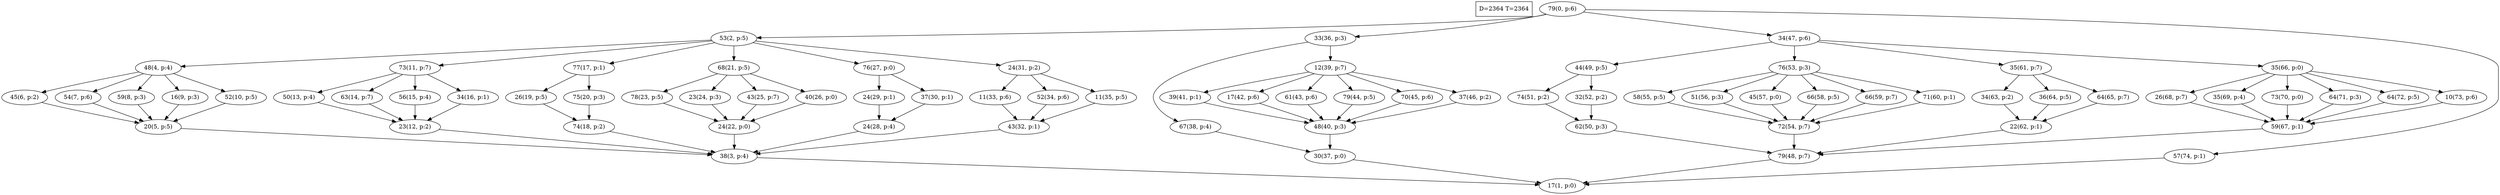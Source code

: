 digraph Task {
i [shape=box, label="D=2364 T=2364"]; 
0 [label="79(0, p:6)"];
1 [label="17(1, p:0)"];
2 [label="53(2, p:5)"];
3 [label="38(3, p:4)"];
4 [label="48(4, p:4)"];
5 [label="20(5, p:5)"];
6 [label="45(6, p:2)"];
7 [label="54(7, p:6)"];
8 [label="59(8, p:3)"];
9 [label="16(9, p:3)"];
10 [label="52(10, p:5)"];
11 [label="73(11, p:7)"];
12 [label="23(12, p:2)"];
13 [label="50(13, p:4)"];
14 [label="63(14, p:7)"];
15 [label="56(15, p:4)"];
16 [label="34(16, p:1)"];
17 [label="77(17, p:1)"];
18 [label="74(18, p:2)"];
19 [label="26(19, p:5)"];
20 [label="75(20, p:3)"];
21 [label="68(21, p:5)"];
22 [label="24(22, p:0)"];
23 [label="78(23, p:5)"];
24 [label="23(24, p:3)"];
25 [label="43(25, p:7)"];
26 [label="40(26, p:0)"];
27 [label="76(27, p:0)"];
28 [label="24(28, p:4)"];
29 [label="24(29, p:1)"];
30 [label="37(30, p:1)"];
31 [label="24(31, p:2)"];
32 [label="43(32, p:1)"];
33 [label="11(33, p:6)"];
34 [label="52(34, p:6)"];
35 [label="11(35, p:5)"];
36 [label="33(36, p:3)"];
37 [label="30(37, p:0)"];
38 [label="67(38, p:4)"];
39 [label="12(39, p:7)"];
40 [label="48(40, p:3)"];
41 [label="39(41, p:1)"];
42 [label="17(42, p:6)"];
43 [label="61(43, p:6)"];
44 [label="79(44, p:5)"];
45 [label="70(45, p:6)"];
46 [label="37(46, p:2)"];
47 [label="34(47, p:6)"];
48 [label="79(48, p:7)"];
49 [label="44(49, p:5)"];
50 [label="62(50, p:3)"];
51 [label="74(51, p:2)"];
52 [label="32(52, p:2)"];
53 [label="76(53, p:3)"];
54 [label="72(54, p:7)"];
55 [label="58(55, p:5)"];
56 [label="51(56, p:3)"];
57 [label="45(57, p:0)"];
58 [label="66(58, p:5)"];
59 [label="66(59, p:7)"];
60 [label="71(60, p:1)"];
61 [label="35(61, p:7)"];
62 [label="22(62, p:1)"];
63 [label="34(63, p:2)"];
64 [label="36(64, p:5)"];
65 [label="64(65, p:7)"];
66 [label="35(66, p:0)"];
67 [label="59(67, p:1)"];
68 [label="26(68, p:7)"];
69 [label="35(69, p:4)"];
70 [label="73(70, p:0)"];
71 [label="64(71, p:3)"];
72 [label="64(72, p:5)"];
73 [label="10(73, p:6)"];
74 [label="57(74, p:1)"];
0 -> 2;
0 -> 36;
0 -> 47;
0 -> 74;
2 -> 4;
2 -> 11;
2 -> 17;
2 -> 21;
2 -> 27;
2 -> 31;
3 -> 1;
4 -> 6;
4 -> 7;
4 -> 8;
4 -> 9;
4 -> 10;
5 -> 3;
6 -> 5;
7 -> 5;
8 -> 5;
9 -> 5;
10 -> 5;
11 -> 13;
11 -> 14;
11 -> 15;
11 -> 16;
12 -> 3;
13 -> 12;
14 -> 12;
15 -> 12;
16 -> 12;
17 -> 19;
17 -> 20;
18 -> 3;
19 -> 18;
20 -> 18;
21 -> 23;
21 -> 24;
21 -> 25;
21 -> 26;
22 -> 3;
23 -> 22;
24 -> 22;
25 -> 22;
26 -> 22;
27 -> 29;
27 -> 30;
28 -> 3;
29 -> 28;
30 -> 28;
31 -> 33;
31 -> 34;
31 -> 35;
32 -> 3;
33 -> 32;
34 -> 32;
35 -> 32;
36 -> 38;
36 -> 39;
37 -> 1;
38 -> 37;
39 -> 41;
39 -> 42;
39 -> 43;
39 -> 44;
39 -> 45;
39 -> 46;
40 -> 37;
41 -> 40;
42 -> 40;
43 -> 40;
44 -> 40;
45 -> 40;
46 -> 40;
47 -> 49;
47 -> 53;
47 -> 61;
47 -> 66;
48 -> 1;
49 -> 51;
49 -> 52;
50 -> 48;
51 -> 50;
52 -> 50;
53 -> 55;
53 -> 56;
53 -> 57;
53 -> 58;
53 -> 59;
53 -> 60;
54 -> 48;
55 -> 54;
56 -> 54;
57 -> 54;
58 -> 54;
59 -> 54;
60 -> 54;
61 -> 63;
61 -> 64;
61 -> 65;
62 -> 48;
63 -> 62;
64 -> 62;
65 -> 62;
66 -> 68;
66 -> 69;
66 -> 70;
66 -> 71;
66 -> 72;
66 -> 73;
67 -> 48;
68 -> 67;
69 -> 67;
70 -> 67;
71 -> 67;
72 -> 67;
73 -> 67;
74 -> 1;
}
